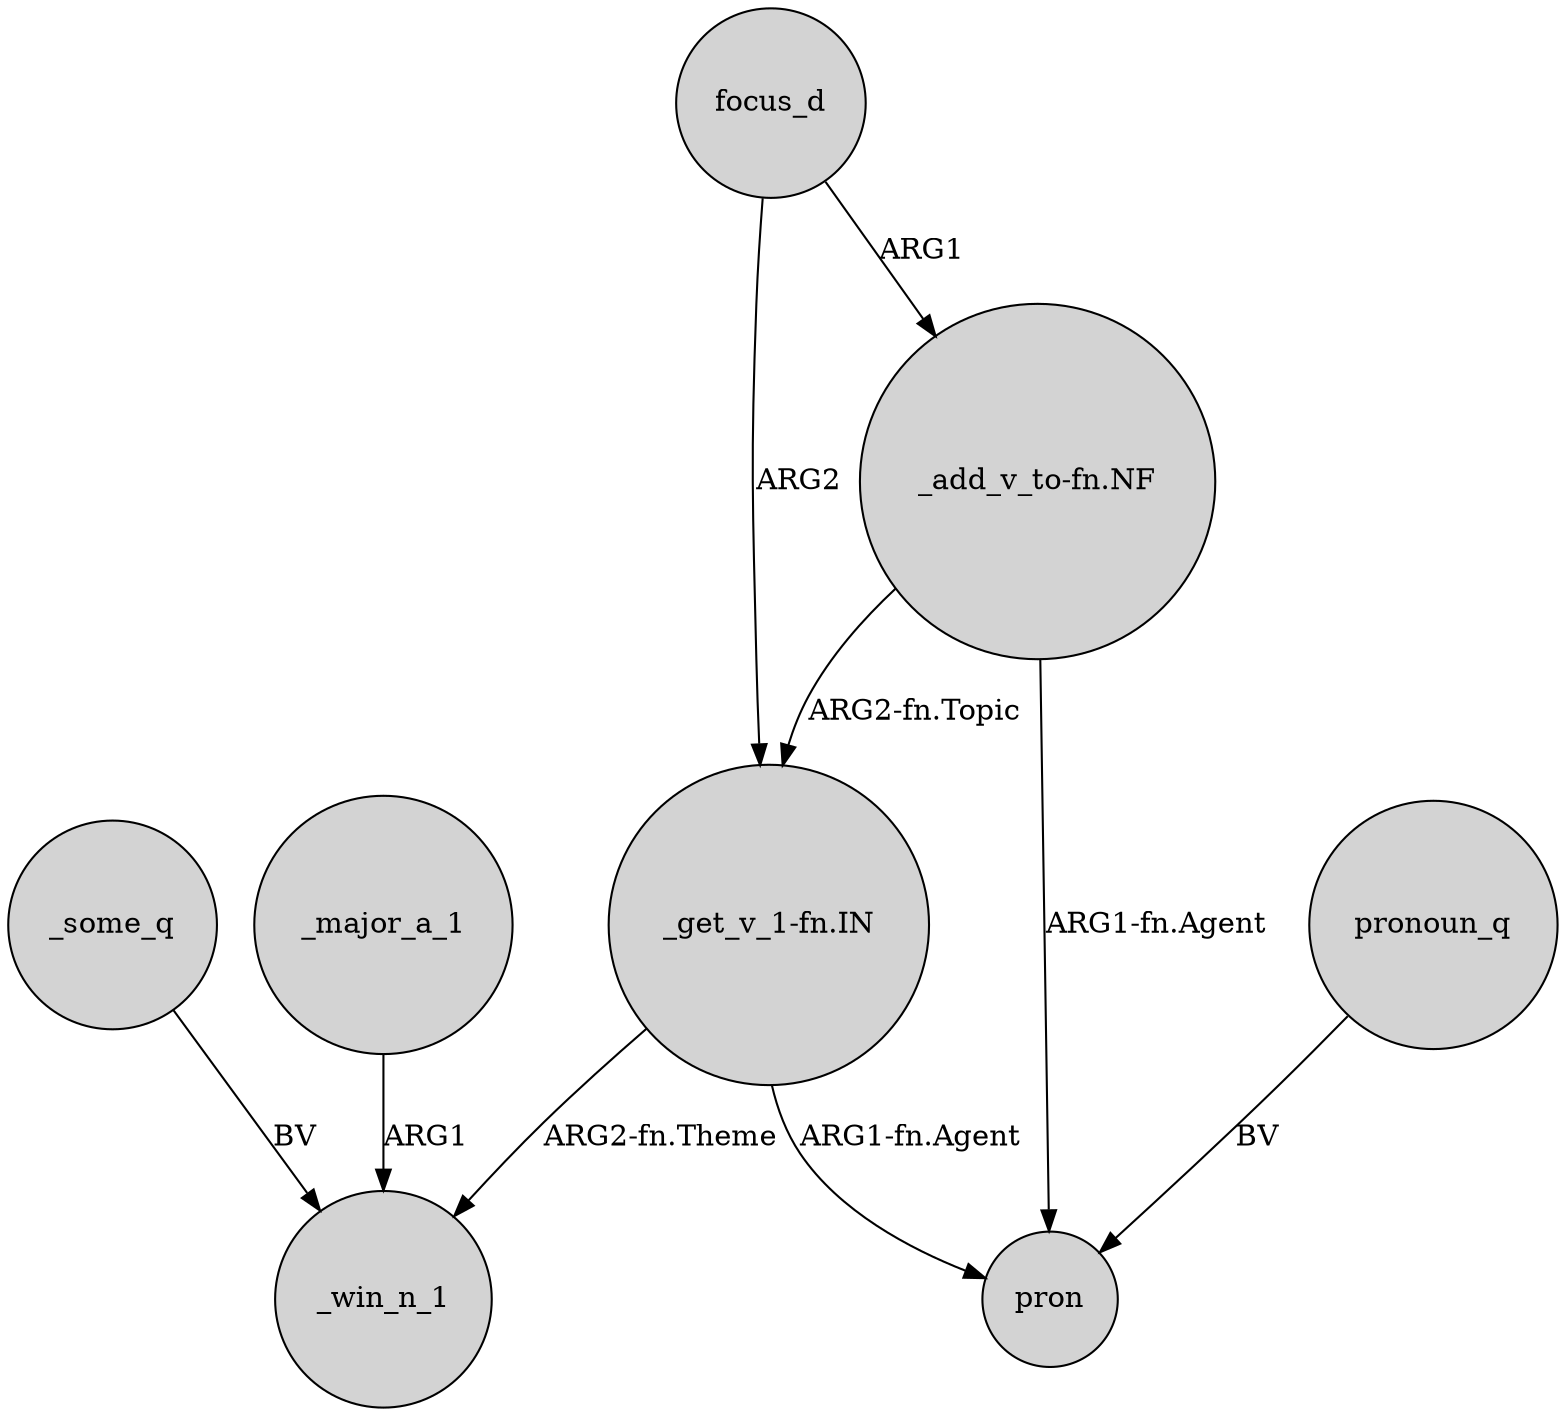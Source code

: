 digraph {
	node [shape=circle style=filled]
	"_get_v_1-fn.IN" -> _win_n_1 [label="ARG2-fn.Theme"]
	"_get_v_1-fn.IN" -> pron [label="ARG1-fn.Agent"]
	focus_d -> "_add_v_to-fn.NF" [label=ARG1]
	focus_d -> "_get_v_1-fn.IN" [label=ARG2]
	_some_q -> _win_n_1 [label=BV]
	"_add_v_to-fn.NF" -> pron [label="ARG1-fn.Agent"]
	"_add_v_to-fn.NF" -> "_get_v_1-fn.IN" [label="ARG2-fn.Topic"]
	_major_a_1 -> _win_n_1 [label=ARG1]
	pronoun_q -> pron [label=BV]
}
